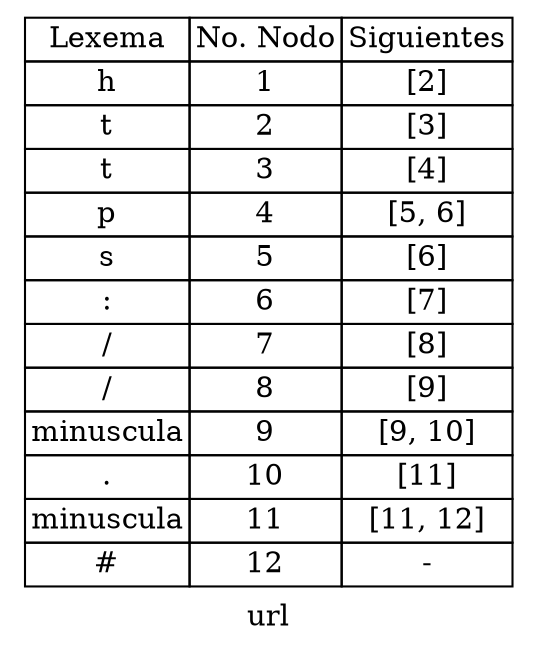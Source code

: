 digraph url {
    node [shape=plaintext]
    rankdir=TB
    label = "url";
    A [label=<
        <TABLE BORDER="0" CELLBORDER="1" CELLSPACING="0">
            <TR>
                <TD>Lexema</TD>
                <TD>No. Nodo</TD>
                <TD>Siguientes</TD>
            </TR>
            <TR>
                <TD>h</TD>
                <TD>1</TD>
                <TD>[2]</TD>
            </TR>
            <TR>
                <TD>t</TD>
                <TD>2</TD>
                <TD>[3]</TD>
            </TR>
            <TR>
                <TD>t</TD>
                <TD>3</TD>
                <TD>[4]</TD>
            </TR>
            <TR>
                <TD>p</TD>
                <TD>4</TD>
                <TD>[5, 6]</TD>
            </TR>
            <TR>
                <TD>s</TD>
                <TD>5</TD>
                <TD>[6]</TD>
            </TR>
            <TR>
                <TD>:</TD>
                <TD>6</TD>
                <TD>[7]</TD>
            </TR>
            <TR>
                <TD>/</TD>
                <TD>7</TD>
                <TD>[8]</TD>
            </TR>
            <TR>
                <TD>/</TD>
                <TD>8</TD>
                <TD>[9]</TD>
            </TR>
            <TR>
                <TD>minuscula</TD>
                <TD>9</TD>
                <TD>[9, 10]</TD>
            </TR>
            <TR>
                <TD>.</TD>
                <TD>10</TD>
                <TD>[11]</TD>
            </TR>
            <TR>
                <TD>minuscula</TD>
                <TD>11</TD>
                <TD>[11, 12]</TD>
            </TR>
            <TR>
                <TD>#</TD>
                <TD>12</TD>
                <TD>-</TD>
            </TR>
        </TABLE>
    >]
}